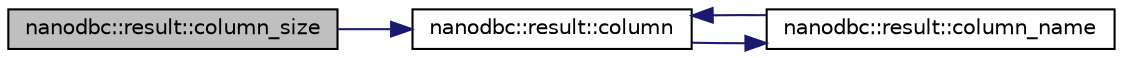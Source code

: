 digraph "nanodbc::result::column_size"
{
 // LATEX_PDF_SIZE
  edge [fontname="Helvetica",fontsize="10",labelfontname="Helvetica",labelfontsize="10"];
  node [fontname="Helvetica",fontsize="10",shape=record];
  rankdir="LR";
  Node91 [label="nanodbc::result::column_size",height=0.2,width=0.4,color="black", fillcolor="grey75", style="filled", fontcolor="black",tooltip="Returns the size of the specified column."];
  Node91 -> Node92 [color="midnightblue",fontsize="10",style="solid",fontname="Helvetica"];
  Node92 [label="nanodbc::result::column",height=0.2,width=0.4,color="black", fillcolor="white", style="filled",URL="$classnanodbc_1_1result.html#ae4e254b2db63c65473cc058de3d5a844",tooltip="Returns the column number of the specified column name."];
  Node92 -> Node93 [color="midnightblue",fontsize="10",style="solid",fontname="Helvetica"];
  Node93 [label="nanodbc::result::column_name",height=0.2,width=0.4,color="black", fillcolor="white", style="filled",URL="$classnanodbc_1_1result.html#a2bd3fc4e416108960c4191b2cbba256b",tooltip="Returns the name of the specified column."];
  Node93 -> Node92 [color="midnightblue",fontsize="10",style="solid",fontname="Helvetica"];
}
